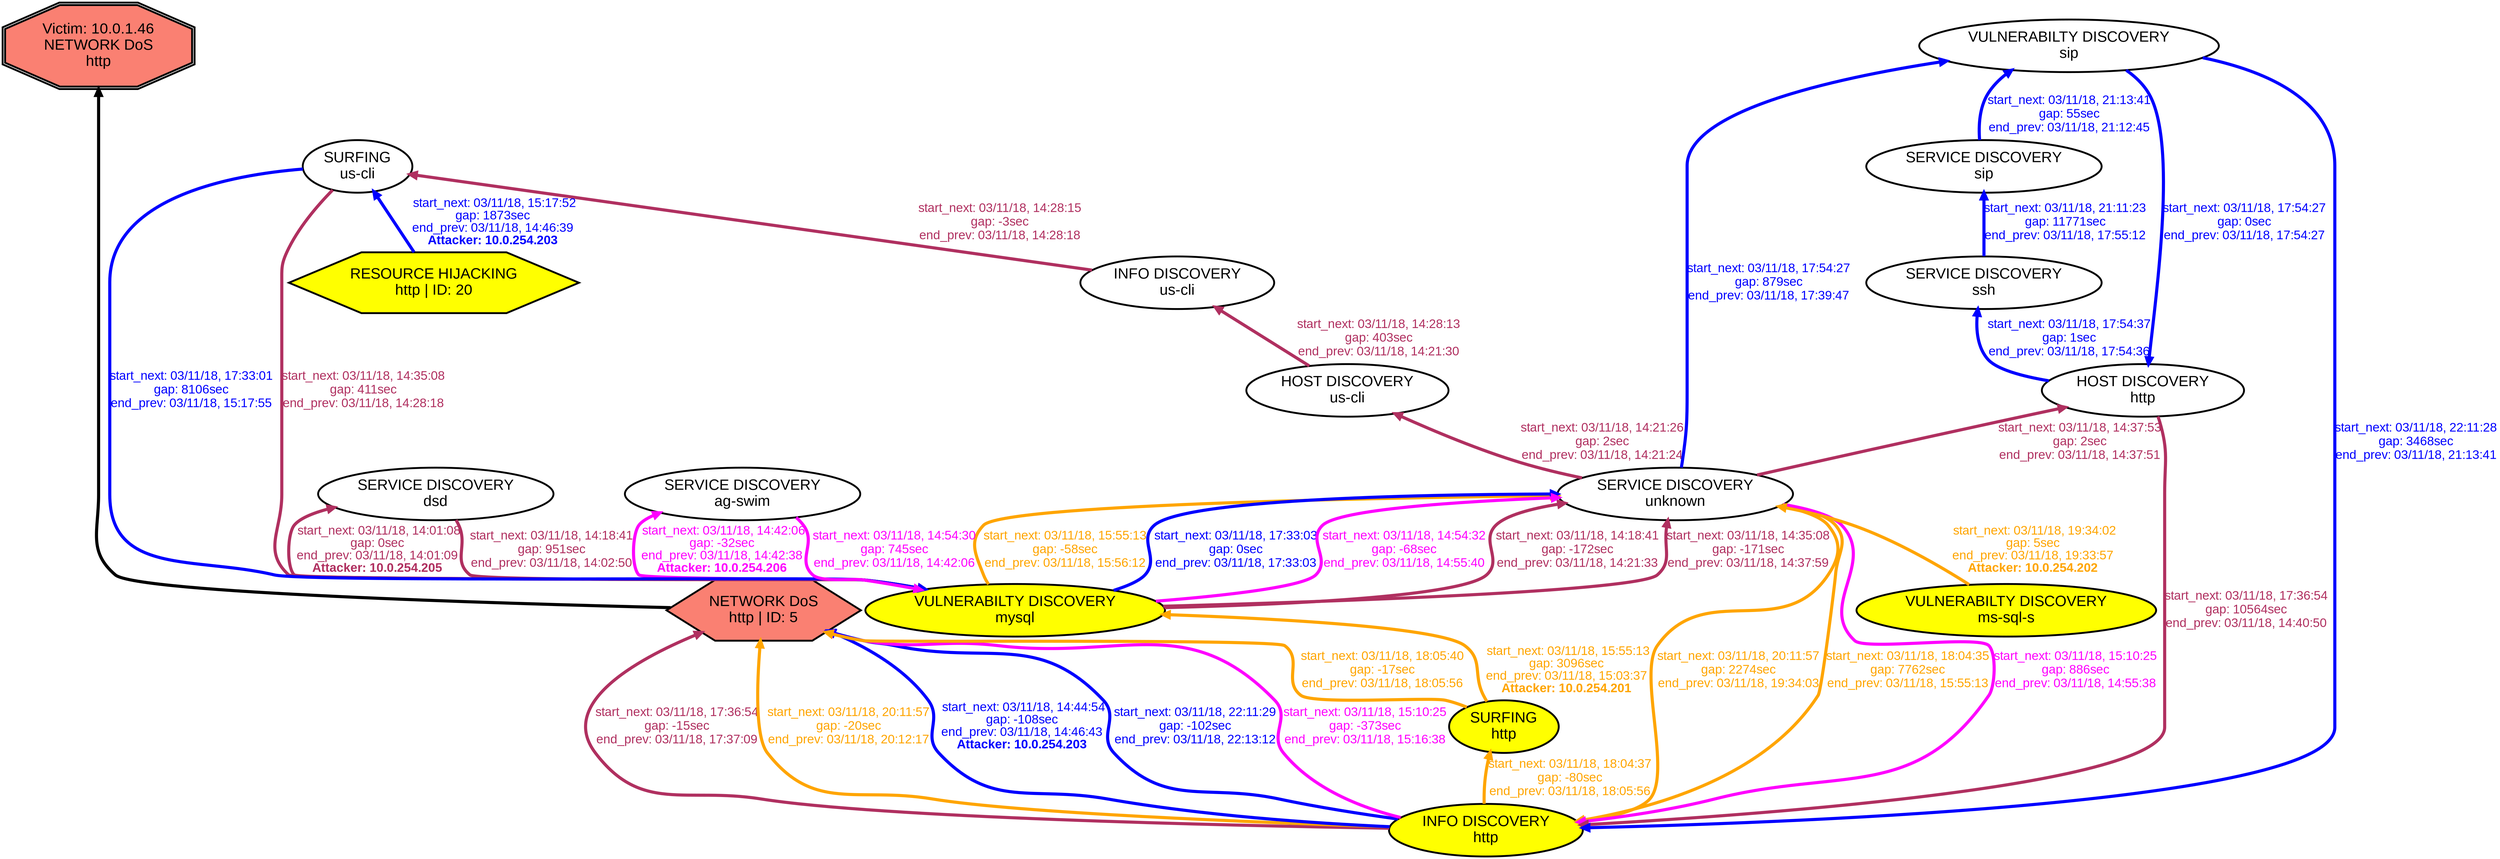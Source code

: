 digraph NETWORKDOShttp {
rankdir="BT"; 
 graph [ nodesep="0.1", ranksep="0.02"] 
 node [ fontname=Arial, fontsize=24,penwidth=3]; 
 edge [ fontname=Arial, fontsize=20,penwidth=5 ];
"Victim: 10.0.1.46
NETWORK DoS
http" [shape=doubleoctagon, style=filled, fillcolor=salmon];
{ rank = max; "Victim: 10.0.1.46
NETWORK DoS
http"}
"NETWORK DoS
http | ID: 5" -> "Victim: 10.0.1.46
NETWORK DoS
http"
"NETWORK DoS
http | ID: 5" [style=filled, fillcolor= salmon]
{ rank=same; "NETWORK DoS
http | ID: 5"}
"VULNERABILTY DISCOVERY
mysql" [style=filled, fillcolor= yellow]
"VULNERABILTY DISCOVERY
mysql" -> "SERVICE DISCOVERY
dsd" [ color=maroon] [label=<<font color="maroon"> start_next: 03/11/18, 14:01:08<br/>gap: 0sec<br/>end_prev: 03/11/18, 14:01:09</font><br/><font color="maroon"><b>Attacker: 10.0.254.205</b></font>>]
"SERVICE DISCOVERY
dsd" -> "VULNERABILTY DISCOVERY
mysql" [ label="start_next: 03/11/18, 14:18:41
gap: 951sec
end_prev: 03/11/18, 14:02:50"][ fontcolor="maroon" color=maroon]
"VULNERABILTY DISCOVERY
mysql" -> "SERVICE DISCOVERY
unknown" [ label="start_next: 03/11/18, 14:18:41
gap: -172sec
end_prev: 03/11/18, 14:21:33"][ fontcolor="maroon" color=maroon]
"SERVICE DISCOVERY
unknown" -> "HOST DISCOVERY
us-cli" [ label="start_next: 03/11/18, 14:21:26
gap: 2sec
end_prev: 03/11/18, 14:21:24"][ fontcolor="maroon" color=maroon]
"HOST DISCOVERY
us-cli" -> "INFO DISCOVERY
us-cli" [ label="start_next: 03/11/18, 14:28:13
gap: 403sec
end_prev: 03/11/18, 14:21:30"][ fontcolor="maroon" color=maroon]
"INFO DISCOVERY
us-cli" -> "SURFING
us-cli" [ label="start_next: 03/11/18, 14:28:15
gap: -3sec
end_prev: 03/11/18, 14:28:18"][ fontcolor="maroon" color=maroon]
"SURFING
us-cli" -> "VULNERABILTY DISCOVERY
mysql" [ label="start_next: 03/11/18, 14:35:08
gap: 411sec
end_prev: 03/11/18, 14:28:18"][ fontcolor="maroon" color=maroon]
"VULNERABILTY DISCOVERY
mysql" -> "SERVICE DISCOVERY
unknown" [ label="start_next: 03/11/18, 14:35:08
gap: -171sec
end_prev: 03/11/18, 14:37:59"][ fontcolor="maroon" color=maroon]
"SERVICE DISCOVERY
unknown" -> "HOST DISCOVERY
http" [ label="start_next: 03/11/18, 14:37:53
gap: 2sec
end_prev: 03/11/18, 14:37:51"][ fontcolor="maroon" color=maroon]
"HOST DISCOVERY
http" -> "INFO DISCOVERY
http" [ label="start_next: 03/11/18, 17:36:54
gap: 10564sec
end_prev: 03/11/18, 14:40:50"][ fontcolor="maroon" color=maroon]
"INFO DISCOVERY
http" -> "NETWORK DoS
http | ID: 5" [ label="start_next: 03/11/18, 17:36:54
gap: -15sec
end_prev: 03/11/18, 17:37:09"][ fontcolor="maroon" color=maroon]
"VULNERABILTY DISCOVERY
ms-sql-s" [style=filled, fillcolor= yellow]
"VULNERABILTY DISCOVERY
ms-sql-s" -> "SERVICE DISCOVERY
unknown" [ color=orange] [label=<<font color="orange"> start_next: 03/11/18, 19:34:02<br/>gap: 5sec<br/>end_prev: 03/11/18, 19:33:57</font><br/><font color="orange"><b>Attacker: 10.0.254.202</b></font>>]
"SERVICE DISCOVERY
unknown" -> "INFO DISCOVERY
http" [ label="start_next: 03/11/18, 20:11:57
gap: 2274sec
end_prev: 03/11/18, 19:34:03"][ fontcolor="orange" color=orange]
"INFO DISCOVERY
http" -> "NETWORK DoS
http | ID: 5" [ label="start_next: 03/11/18, 20:11:57
gap: -20sec
end_prev: 03/11/18, 20:12:17"][ fontcolor="orange" color=orange]
"SURFING
http" [style=filled, fillcolor= yellow]
"SURFING
http" -> "VULNERABILTY DISCOVERY
mysql" [ color=orange] [label=<<font color="orange"> start_next: 03/11/18, 15:55:13<br/>gap: 3096sec<br/>end_prev: 03/11/18, 15:03:37</font><br/><font color="orange"><b>Attacker: 10.0.254.201</b></font>>]
"VULNERABILTY DISCOVERY
mysql" -> "SERVICE DISCOVERY
unknown" [ label="start_next: 03/11/18, 15:55:13
gap: -58sec
end_prev: 03/11/18, 15:56:12"][ fontcolor="orange" color=orange]
"SERVICE DISCOVERY
unknown" -> "INFO DISCOVERY
http" [ label="start_next: 03/11/18, 18:04:35
gap: 7762sec
end_prev: 03/11/18, 15:55:13"][ fontcolor="orange" color=orange]
"INFO DISCOVERY
http" -> "SURFING
http" [ label="start_next: 03/11/18, 18:04:37
gap: -80sec
end_prev: 03/11/18, 18:05:56"][ fontcolor="orange" color=orange]
"SURFING
http" -> "NETWORK DoS
http | ID: 5" [ label="start_next: 03/11/18, 18:05:40
gap: -17sec
end_prev: 03/11/18, 18:05:56"][ fontcolor="orange" color=orange]
"INFO DISCOVERY
http" [style=filled, fillcolor= yellow]
"INFO DISCOVERY
http" -> "NETWORK DoS
http | ID: 5" [ color=blue] [label=<<font color="blue"> start_next: 03/11/18, 14:44:54<br/>gap: -108sec<br/>end_prev: 03/11/18, 14:46:43</font><br/><font color="blue"><b>Attacker: 10.0.254.203</b></font>>]
"RESOURCE HIJACKING
http | ID: 20" [style=filled, fillcolor= yellow]
"RESOURCE HIJACKING
http | ID: 20" -> "SURFING
us-cli" [ color=blue] [label=<<font color="blue"> start_next: 03/11/18, 15:17:52<br/>gap: 1873sec<br/>end_prev: 03/11/18, 14:46:39</font><br/><font color="blue"><b>Attacker: 10.0.254.203</b></font>>]
"SURFING
us-cli" -> "VULNERABILTY DISCOVERY
mysql" [ label="start_next: 03/11/18, 17:33:01
gap: 8106sec
end_prev: 03/11/18, 15:17:55"][ fontcolor="blue" color=blue]
"VULNERABILTY DISCOVERY
mysql" -> "SERVICE DISCOVERY
unknown" [ label="start_next: 03/11/18, 17:33:03
gap: 0sec
end_prev: 03/11/18, 17:33:03"][ fontcolor="blue" color=blue]
"SERVICE DISCOVERY
unknown" -> "VULNERABILTY DISCOVERY
sip" [ label="start_next: 03/11/18, 17:54:27
gap: 879sec
end_prev: 03/11/18, 17:39:47"][ fontcolor="blue" color=blue]
"VULNERABILTY DISCOVERY
sip" -> "HOST DISCOVERY
http" [ label="start_next: 03/11/18, 17:54:27
gap: 0sec
end_prev: 03/11/18, 17:54:27"][ fontcolor="blue" color=blue]
"HOST DISCOVERY
http" -> "SERVICE DISCOVERY
ssh" [ label="start_next: 03/11/18, 17:54:37
gap: 1sec
end_prev: 03/11/18, 17:54:36"][ fontcolor="blue" color=blue]
"SERVICE DISCOVERY
ssh" -> "SERVICE DISCOVERY
sip" [ label="start_next: 03/11/18, 21:11:23
gap: 11771sec
end_prev: 03/11/18, 17:55:12"][ fontcolor="blue" color=blue]
"SERVICE DISCOVERY
sip" -> "VULNERABILTY DISCOVERY
sip" [ label="start_next: 03/11/18, 21:13:41
gap: 55sec
end_prev: 03/11/18, 21:12:45"][ fontcolor="blue" color=blue]
"VULNERABILTY DISCOVERY
sip" -> "INFO DISCOVERY
http" [ label="start_next: 03/11/18, 22:11:28
gap: 3468sec
end_prev: 03/11/18, 21:13:41"][ fontcolor="blue" color=blue]
"INFO DISCOVERY
http" -> "NETWORK DoS
http | ID: 5" [ label="start_next: 03/11/18, 22:11:29
gap: -102sec
end_prev: 03/11/18, 22:13:12"][ fontcolor="blue" color=blue]
"VULNERABILTY DISCOVERY
mysql" [style=filled, fillcolor= yellow]
"VULNERABILTY DISCOVERY
mysql" -> "SERVICE DISCOVERY
ag-swim" [ color=magenta] [label=<<font color="magenta"> start_next: 03/11/18, 14:42:06<br/>gap: -32sec<br/>end_prev: 03/11/18, 14:42:38</font><br/><font color="magenta"><b>Attacker: 10.0.254.206</b></font>>]
"SERVICE DISCOVERY
ag-swim" -> "VULNERABILTY DISCOVERY
mysql" [ label="start_next: 03/11/18, 14:54:30
gap: 745sec
end_prev: 03/11/18, 14:42:06"][ fontcolor="magenta" color=magenta]
"VULNERABILTY DISCOVERY
mysql" -> "SERVICE DISCOVERY
unknown" [ label="start_next: 03/11/18, 14:54:32
gap: -68sec
end_prev: 03/11/18, 14:55:40"][ fontcolor="magenta" color=magenta]
"SERVICE DISCOVERY
unknown" -> "INFO DISCOVERY
http" [ label="start_next: 03/11/18, 15:10:25
gap: 886sec
end_prev: 03/11/18, 14:55:38"][ fontcolor="magenta" color=magenta]
"INFO DISCOVERY
http" -> "NETWORK DoS
http | ID: 5" [ label="start_next: 03/11/18, 15:10:25
gap: -373sec
end_prev: 03/11/18, 15:16:38"][ fontcolor="magenta" color=magenta]
"VULNERABILTY DISCOVERY
mysql" [shape=oval]
"VULNERABILTY DISCOVERY
mysql" [tooltip="ET SCAN Suspicious inbound to mySQL port 3306
ET SCAN Suspicious inbound to MSSQL port 1433
ET SCAN Nmap Scripting Engine User-Agent Detected (Nmap NSE)
ET SCAN Suspicious inbound to PostgreSQL port 5432
ET SCAN Suspicious inbound to Oracle SQL port 1521
ET SCAN Suspicious inbound to mSQL port 4333"]
"SERVICE DISCOVERY
dsd" [shape=oval]
"SERVICE DISCOVERY
dsd" [tooltip="ET SCAN Potential VNC Scan 5900-5920
ET SCAN NMAP SIP Version Detection Script Activity
ET SCAN Potential VNC Scan 5800-5820"]
"SERVICE DISCOVERY
unknown" [shape=oval]
"SERVICE DISCOVERY
unknown" [tooltip="ET SCAN Potential VNC Scan 5800-5820
ET SCAN NMAP SIP Version Detection Script Activity
ET SCAN Potential SSH Scan
ET SCAN Potential VNC Scan 5900-5920
ET SCAN NMAP OS Detection Probe"]
"HOST DISCOVERY
us-cli" [shape=oval]
"HOST DISCOVERY
us-cli" [tooltip="ET SCAN Nmap Scripting Engine User-Agent Detected (Nmap Scripting Engine)
ET SCAN Possible Nmap User-Agent Observed"]
"INFO DISCOVERY
us-cli" [shape=oval]
"INFO DISCOVERY
us-cli" [tooltip="GPL WEB_SERVER .htaccess access
GPL WEB_SERVER /~root access
GPL WEB_SERVER iisadmin access
GPL WEB_SERVER printenv access
GPL WEB_SERVER .htpasswd access
GPL WEB_SERVER global.asa access"]
"SURFING
us-cli" [shape=oval]
"SURFING
us-cli" [tooltip="ET WEB_SERVER WEB-PHP phpinfo access"]
"HOST DISCOVERY
http" [shape=oval]
"HOST DISCOVERY
http" [tooltip="ET SCAN Nmap Scripting Engine User-Agent Detected (Nmap Scripting Engine)
ET SCAN Possible Nmap User-Agent Observed"]
"INFO DISCOVERY
http" [shape=oval]
"INFO DISCOVERY
http" [tooltip="GPL WEB_SERVER viewcode access
GPL WEB_SERVER .htaccess access
GPL WEB_SERVER writeto.cnf access
GPL WEB_SERVER iisadmin access
ET WEB_SERVER PHP Easteregg Information-Disclosure (funny-logo)
ET WEB_SPECIFIC_APPS Request to Wordpress W3TC Plug-in dbcache Directory
GPL WEB_SERVER services.cnf access
ET WEB_SERVER PHP Easteregg Information-Disclosure (zend-logo)
GPL EXPLOIT unicode directory traversal attempt
ET WEB_SERVER PHP Easteregg Information-Disclosure (php-logo)
GPL WEB_SERVER service.cnf access
GPL EXPLOIT iisadmpwd attempt
ET WEB_SERVER PHP SESSION SuperGlobal in URI
GPL WEB_SERVER /~root access
GPL WEB_SERVER authors.pwd access
ET WEB_SERVER PHP ENV SuperGlobal in URI
GPL EXPLOIT .cnf access
GPL WEB_SERVER .htpasswd access
ET POLICY Proxy TRACE Request - inbound
GPL WEB_SERVER global.asa access
ET WEB_SERVER PHP SERVER SuperGlobal in URI
GPL EXPLOIT fpcount access
GPL WEB_SERVER globals.pl access
GPL WEB_SERVER 403 Forbidden
GPL WEB_SERVER service.pwd
GPL EXPLOIT ISAPI .idq attempt
ET WEB_SERVER PHP Easteregg Information-Disclosure (phpinfo)
GPL WEB_SERVER printenv access
GPL WEB_SERVER author.exe access
GPL EXPLOIT iissamples access
GPL EXPLOIT .htr access
ET WEB_SERVER PHP REQUEST SuperGlobal in URI"]
"NETWORK DoS
http | ID: 5" [shape=hexagon]
"NETWORK DoS
http | ID: 5" [tooltip="ET WEB_SERVER Possible Cherokee Web Server GET AUX Request Denial Of Service Attempt"]
"VULNERABILTY DISCOVERY
ms-sql-s" [shape=oval]
"VULNERABILTY DISCOVERY
ms-sql-s" [tooltip="ET SCAN Suspicious inbound to mySQL port 3306
ET SCAN Suspicious inbound to MSSQL port 1433
ET SCAN Suspicious inbound to PostgreSQL port 5432
ET SCAN Suspicious inbound to Oracle SQL port 1521
ET SCAN Suspicious inbound to mSQL port 4333"]
"SURFING
http" [shape=oval]
"SURFING
http" [tooltip="ET WEB_SERVER WEB-PHP phpinfo access"]
"RESOURCE HIJACKING
http | ID: 20" [shape=hexagon]
"RESOURCE HIJACKING
http | ID: 20" [tooltip="GPL WEB_SERVER Oracle Java Process Manager access"]
"VULNERABILTY DISCOVERY
sip" [shape=oval]
"VULNERABILTY DISCOVERY
sip" [tooltip="ET SCAN Nmap Scripting Engine User-Agent Detected (Nmap NSE)"]
"SERVICE DISCOVERY
ssh" [shape=oval]
"SERVICE DISCOVERY
ssh" [tooltip="ET SCAN Potential SSH Scan
GPL ICMP_INFO PING *NIX"]
"SERVICE DISCOVERY
sip" [shape=oval]
"SERVICE DISCOVERY
sip" [tooltip="ET SCAN NMAP SIP Version Detection Script Activity"]
"SERVICE DISCOVERY
ag-swim" [shape=oval]
"SERVICE DISCOVERY
ag-swim" [tooltip="ET SCAN Potential VNC Scan 5900-5920
ET SCAN Potential VNC Scan 5800-5820"]
}
